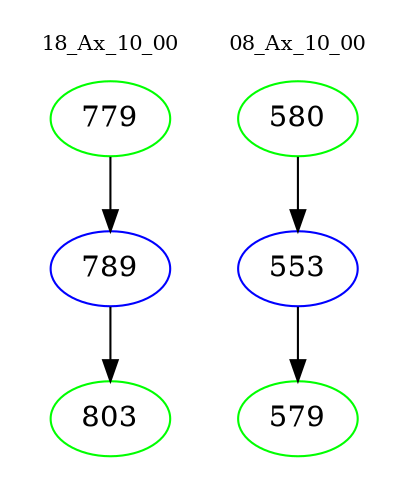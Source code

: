 digraph{
subgraph cluster_0 {
color = white
label = "18_Ax_10_00";
fontsize=10;
T0_779 [label="779", color="green"]
T0_779 -> T0_789 [color="black"]
T0_789 [label="789", color="blue"]
T0_789 -> T0_803 [color="black"]
T0_803 [label="803", color="green"]
}
subgraph cluster_1 {
color = white
label = "08_Ax_10_00";
fontsize=10;
T1_580 [label="580", color="green"]
T1_580 -> T1_553 [color="black"]
T1_553 [label="553", color="blue"]
T1_553 -> T1_579 [color="black"]
T1_579 [label="579", color="green"]
}
}
